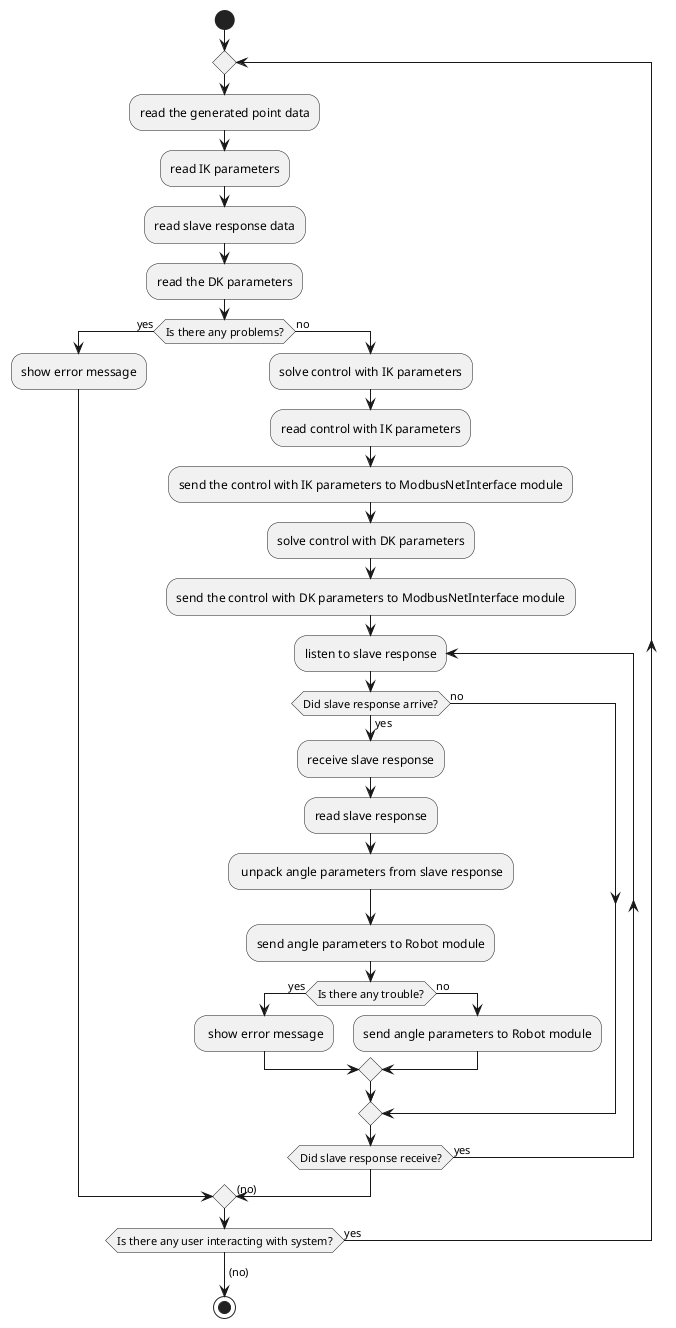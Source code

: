 @startuml
start
repeat
    :read the generated point data;
    :read IK parameters;
    :read slave response data;
    :read the DK parameters;
if (Is there any problems?) then (yes)
    :show error message;
else (no)
    :solve control with IK parameters;
    :read control with IK parameters;
    :send the control with IK parameters to ModbusNetInterface module;
    :solve control with DK parameters;
    :send the control with DK parameters to ModbusNetInterface module;
repeat :listen to slave response;
    if(Did slave response arrive?) then (yes)
        :receive slave response;
        :read slave response;
        : unpack angle parameters from slave response;
        :send angle parameters to Robot module;
        if (Is there any trouble?) then (yes)
            : show error message;
        else(no)
            :send angle parameters to Robot module;
        endif
    else (no)
    endif
repeat while (Did slave response receive?) is (yes)
    ->(no);    
endif
repeat while (Is there any user interacting with system?) is (yes)
->(no);
stop
@enduml